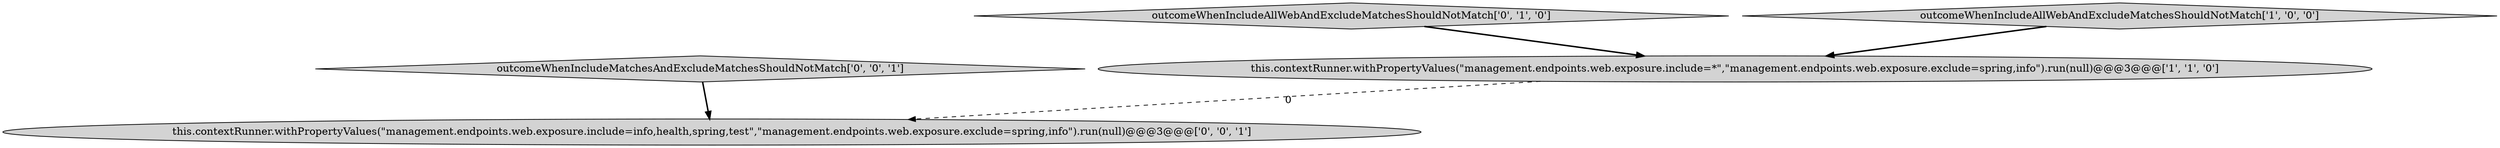 digraph {
1 [style = filled, label = "this.contextRunner.withPropertyValues(\"management.endpoints.web.exposure.include=*\",\"management.endpoints.web.exposure.exclude=spring,info\").run(null)@@@3@@@['1', '1', '0']", fillcolor = lightgray, shape = ellipse image = "AAA0AAABBB1BBB"];
2 [style = filled, label = "outcomeWhenIncludeAllWebAndExcludeMatchesShouldNotMatch['0', '1', '0']", fillcolor = lightgray, shape = diamond image = "AAA0AAABBB2BBB"];
4 [style = filled, label = "this.contextRunner.withPropertyValues(\"management.endpoints.web.exposure.include=info,health,spring,test\",\"management.endpoints.web.exposure.exclude=spring,info\").run(null)@@@3@@@['0', '0', '1']", fillcolor = lightgray, shape = ellipse image = "AAA0AAABBB3BBB"];
3 [style = filled, label = "outcomeWhenIncludeMatchesAndExcludeMatchesShouldNotMatch['0', '0', '1']", fillcolor = lightgray, shape = diamond image = "AAA0AAABBB3BBB"];
0 [style = filled, label = "outcomeWhenIncludeAllWebAndExcludeMatchesShouldNotMatch['1', '0', '0']", fillcolor = lightgray, shape = diamond image = "AAA0AAABBB1BBB"];
1->4 [style = dashed, label="0"];
3->4 [style = bold, label=""];
0->1 [style = bold, label=""];
2->1 [style = bold, label=""];
}
